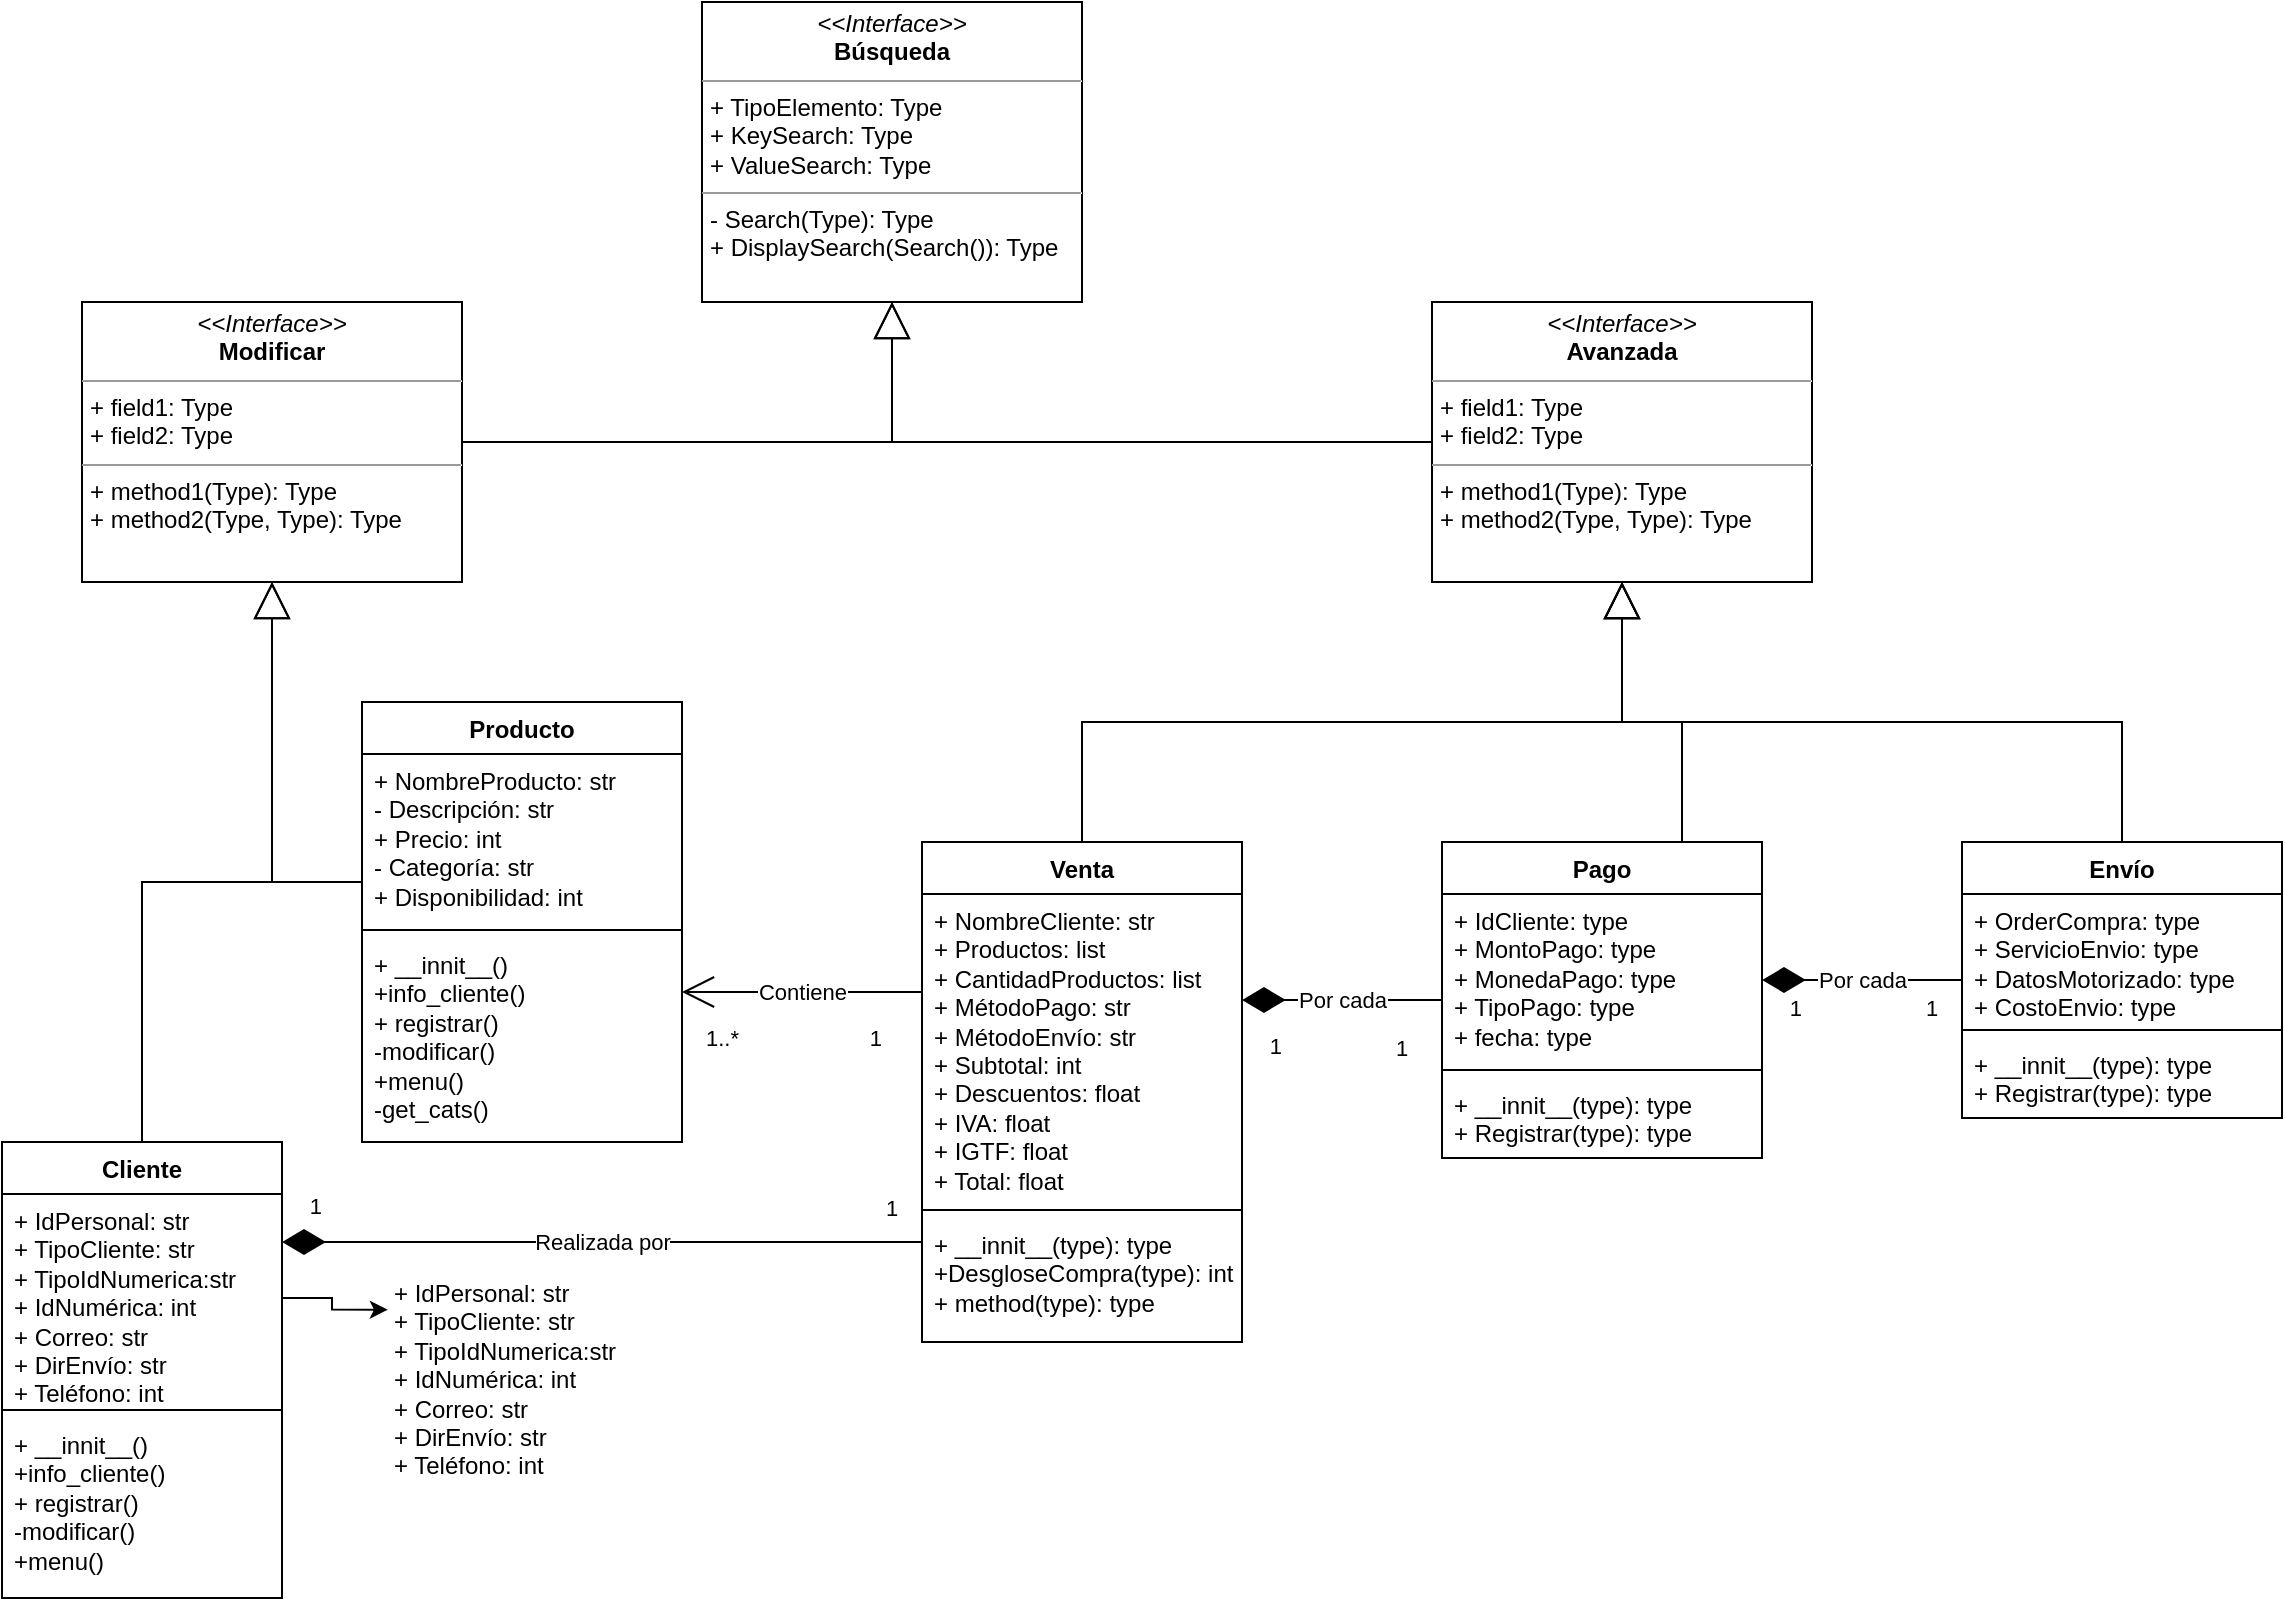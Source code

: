 <mxfile version="21.5.2" type="github">
  <diagram id="C5RBs43oDa-KdzZeNtuy" name="Page-1">
    <mxGraphModel dx="980" dy="534" grid="1" gridSize="10" guides="1" tooltips="1" connect="1" arrows="1" fold="1" page="1" pageScale="1" pageWidth="1169" pageHeight="827" math="0" shadow="0">
      <root>
        <mxCell id="WIyWlLk6GJQsqaUBKTNV-0" />
        <mxCell id="WIyWlLk6GJQsqaUBKTNV-1" parent="WIyWlLk6GJQsqaUBKTNV-0" />
        <mxCell id="B3_MCuhh_yEYDU53H7Zv-0" value="Producto" style="swimlane;fontStyle=1;align=center;verticalAlign=top;childLayout=stackLayout;horizontal=1;startSize=26;horizontalStack=0;resizeParent=1;resizeParentMax=0;resizeLast=0;collapsible=1;marginBottom=0;whiteSpace=wrap;html=1;rounded=0;" parent="WIyWlLk6GJQsqaUBKTNV-1" vertex="1">
          <mxGeometry x="200" y="360" width="160" height="220" as="geometry" />
        </mxCell>
        <mxCell id="B3_MCuhh_yEYDU53H7Zv-1" value="+ NombreProducto: str&lt;br&gt;- Descripción: str&lt;br&gt;+ Precio: int&lt;br&gt;- Categoría: str&lt;br&gt;+ Disponibilidad: int" style="text;strokeColor=none;fillColor=none;align=left;verticalAlign=top;spacingLeft=4;spacingRight=4;overflow=hidden;rotatable=0;points=[[0,0.5],[1,0.5]];portConstraint=eastwest;whiteSpace=wrap;html=1;rounded=0;" parent="B3_MCuhh_yEYDU53H7Zv-0" vertex="1">
          <mxGeometry y="26" width="160" height="84" as="geometry" />
        </mxCell>
        <mxCell id="B3_MCuhh_yEYDU53H7Zv-2" value="" style="line;strokeWidth=1;fillColor=none;align=left;verticalAlign=middle;spacingTop=-1;spacingLeft=3;spacingRight=3;rotatable=0;labelPosition=right;points=[];portConstraint=eastwest;strokeColor=inherit;rounded=0;" parent="B3_MCuhh_yEYDU53H7Zv-0" vertex="1">
          <mxGeometry y="110" width="160" height="8" as="geometry" />
        </mxCell>
        <mxCell id="B3_MCuhh_yEYDU53H7Zv-3" value="+ __innit__()&lt;br style=&quot;border-color: var(--border-color);&quot;&gt;+info_cliente()&lt;br style=&quot;border-color: var(--border-color);&quot;&gt;+ registrar()&lt;br style=&quot;border-color: var(--border-color);&quot;&gt;-modificar()&lt;br style=&quot;border-color: var(--border-color);&quot;&gt;+menu()&lt;br&gt;-get_cats()" style="text;strokeColor=none;fillColor=none;align=left;verticalAlign=top;spacingLeft=4;spacingRight=4;overflow=hidden;rotatable=0;points=[[0,0.5],[1,0.5]];portConstraint=eastwest;whiteSpace=wrap;html=1;rounded=0;" parent="B3_MCuhh_yEYDU53H7Zv-0" vertex="1">
          <mxGeometry y="118" width="160" height="102" as="geometry" />
        </mxCell>
        <mxCell id="B3_MCuhh_yEYDU53H7Zv-8" value="Cliente" style="swimlane;fontStyle=1;align=center;verticalAlign=top;childLayout=stackLayout;horizontal=1;startSize=26;horizontalStack=0;resizeParent=1;resizeParentMax=0;resizeLast=0;collapsible=1;marginBottom=0;whiteSpace=wrap;html=1;rounded=0;" parent="WIyWlLk6GJQsqaUBKTNV-1" vertex="1">
          <mxGeometry x="20" y="580" width="140" height="228" as="geometry" />
        </mxCell>
        <mxCell id="B3_MCuhh_yEYDU53H7Zv-9" value="+ IdPersonal: str&lt;br&gt;+ TipoCliente: str&lt;br&gt;+ TipoIdNumerica:str&lt;br&gt;+ IdNumérica: int&lt;br&gt;+ Correo: str&lt;br&gt;+ DirEnvío: str&lt;br&gt;+ Teléfono: int" style="text;strokeColor=none;fillColor=none;align=left;verticalAlign=top;spacingLeft=4;spacingRight=4;overflow=hidden;rotatable=0;points=[[0,0.5],[1,0.5]];portConstraint=eastwest;whiteSpace=wrap;html=1;rounded=0;" parent="B3_MCuhh_yEYDU53H7Zv-8" vertex="1">
          <mxGeometry y="26" width="140" height="104" as="geometry" />
        </mxCell>
        <mxCell id="B3_MCuhh_yEYDU53H7Zv-10" value="" style="line;strokeWidth=1;fillColor=none;align=left;verticalAlign=middle;spacingTop=-1;spacingLeft=3;spacingRight=3;rotatable=0;labelPosition=right;points=[];portConstraint=eastwest;strokeColor=inherit;rounded=0;" parent="B3_MCuhh_yEYDU53H7Zv-8" vertex="1">
          <mxGeometry y="130" width="140" height="8" as="geometry" />
        </mxCell>
        <mxCell id="B3_MCuhh_yEYDU53H7Zv-11" value="+ __innit__()&lt;br&gt;+info_cliente()&lt;br style=&quot;border-color: var(--border-color);&quot;&gt;+ registrar()&lt;br&gt;-modificar()&lt;br&gt;+menu()" style="text;strokeColor=none;fillColor=none;align=left;verticalAlign=top;spacingLeft=4;spacingRight=4;overflow=hidden;rotatable=0;points=[[0,0.5],[1,0.5]];portConstraint=eastwest;whiteSpace=wrap;html=1;rounded=0;" parent="B3_MCuhh_yEYDU53H7Zv-8" vertex="1">
          <mxGeometry y="138" width="140" height="90" as="geometry" />
        </mxCell>
        <mxCell id="B3_MCuhh_yEYDU53H7Zv-12" value="Venta" style="swimlane;fontStyle=1;align=center;verticalAlign=top;childLayout=stackLayout;horizontal=1;startSize=26;horizontalStack=0;resizeParent=1;resizeParentMax=0;resizeLast=0;collapsible=1;marginBottom=0;whiteSpace=wrap;html=1;rounded=0;" parent="WIyWlLk6GJQsqaUBKTNV-1" vertex="1">
          <mxGeometry x="480" y="430" width="160" height="250" as="geometry" />
        </mxCell>
        <mxCell id="B3_MCuhh_yEYDU53H7Zv-13" value="+ NombreCliente: str&lt;br&gt;+ Productos: list&lt;br&gt;+ CantidadProductos: list&lt;br&gt;+ MétodoPago: str&lt;br&gt;+ MétodoEnvío: str&lt;br&gt;+ Subtotal: int&lt;br&gt;+ Descuentos: float&lt;br&gt;+ IVA: float&lt;br&gt;+ IGTF: float&lt;br&gt;+ Total: float" style="text;strokeColor=none;fillColor=none;align=left;verticalAlign=top;spacingLeft=4;spacingRight=4;overflow=hidden;rotatable=0;points=[[0,0.5],[1,0.5]];portConstraint=eastwest;whiteSpace=wrap;html=1;rounded=0;" parent="B3_MCuhh_yEYDU53H7Zv-12" vertex="1">
          <mxGeometry y="26" width="160" height="154" as="geometry" />
        </mxCell>
        <mxCell id="B3_MCuhh_yEYDU53H7Zv-14" value="" style="line;strokeWidth=1;fillColor=none;align=left;verticalAlign=middle;spacingTop=-1;spacingLeft=3;spacingRight=3;rotatable=0;labelPosition=right;points=[];portConstraint=eastwest;strokeColor=inherit;rounded=0;" parent="B3_MCuhh_yEYDU53H7Zv-12" vertex="1">
          <mxGeometry y="180" width="160" height="8" as="geometry" />
        </mxCell>
        <mxCell id="B3_MCuhh_yEYDU53H7Zv-15" value="+ __innit__(type): type&lt;br style=&quot;border-color: var(--border-color);&quot;&gt;+DesgloseCompra(type): int&lt;br&gt;+ method(type): type" style="text;strokeColor=none;fillColor=none;align=left;verticalAlign=top;spacingLeft=4;spacingRight=4;overflow=hidden;rotatable=0;points=[[0,0.5],[1,0.5]];portConstraint=eastwest;whiteSpace=wrap;html=1;rounded=0;" parent="B3_MCuhh_yEYDU53H7Zv-12" vertex="1">
          <mxGeometry y="188" width="160" height="62" as="geometry" />
        </mxCell>
        <mxCell id="B3_MCuhh_yEYDU53H7Zv-16" value="Pago" style="swimlane;fontStyle=1;align=center;verticalAlign=top;childLayout=stackLayout;horizontal=1;startSize=26;horizontalStack=0;resizeParent=1;resizeParentMax=0;resizeLast=0;collapsible=1;marginBottom=0;whiteSpace=wrap;html=1;rounded=0;" parent="WIyWlLk6GJQsqaUBKTNV-1" vertex="1">
          <mxGeometry x="740" y="430" width="160" height="158" as="geometry" />
        </mxCell>
        <mxCell id="B3_MCuhh_yEYDU53H7Zv-17" value="+ IdCliente: type&lt;br&gt;+ MontoPago: type&lt;br&gt;+ MonedaPago: type&lt;br&gt;+ TipoPago: type&lt;br&gt;+ fecha: type" style="text;strokeColor=none;fillColor=none;align=left;verticalAlign=top;spacingLeft=4;spacingRight=4;overflow=hidden;rotatable=0;points=[[0,0.5],[1,0.5]];portConstraint=eastwest;whiteSpace=wrap;html=1;rounded=0;" parent="B3_MCuhh_yEYDU53H7Zv-16" vertex="1">
          <mxGeometry y="26" width="160" height="84" as="geometry" />
        </mxCell>
        <mxCell id="B3_MCuhh_yEYDU53H7Zv-18" value="" style="line;strokeWidth=1;fillColor=none;align=left;verticalAlign=middle;spacingTop=-1;spacingLeft=3;spacingRight=3;rotatable=0;labelPosition=right;points=[];portConstraint=eastwest;strokeColor=inherit;rounded=0;" parent="B3_MCuhh_yEYDU53H7Zv-16" vertex="1">
          <mxGeometry y="110" width="160" height="8" as="geometry" />
        </mxCell>
        <mxCell id="B3_MCuhh_yEYDU53H7Zv-19" value="+ __innit__(type): type&lt;br style=&quot;border-color: var(--border-color);&quot;&gt;+ Registrar(type): type" style="text;strokeColor=none;fillColor=none;align=left;verticalAlign=top;spacingLeft=4;spacingRight=4;overflow=hidden;rotatable=0;points=[[0,0.5],[1,0.5]];portConstraint=eastwest;whiteSpace=wrap;html=1;rounded=0;" parent="B3_MCuhh_yEYDU53H7Zv-16" vertex="1">
          <mxGeometry y="118" width="160" height="40" as="geometry" />
        </mxCell>
        <mxCell id="B3_MCuhh_yEYDU53H7Zv-20" value="Envío" style="swimlane;fontStyle=1;align=center;verticalAlign=top;childLayout=stackLayout;horizontal=1;startSize=26;horizontalStack=0;resizeParent=1;resizeParentMax=0;resizeLast=0;collapsible=1;marginBottom=0;whiteSpace=wrap;html=1;rounded=0;" parent="WIyWlLk6GJQsqaUBKTNV-1" vertex="1">
          <mxGeometry x="1000" y="430" width="160" height="138" as="geometry" />
        </mxCell>
        <mxCell id="B3_MCuhh_yEYDU53H7Zv-21" value="+ OrderCompra: type&lt;br&gt;+ ServicioEnvio: type&lt;br&gt;+ DatosMotorizado: type&lt;br&gt;+ CostoEnvio: type" style="text;strokeColor=none;fillColor=none;align=left;verticalAlign=top;spacingLeft=4;spacingRight=4;overflow=hidden;rotatable=0;points=[[0,0.5],[1,0.5]];portConstraint=eastwest;whiteSpace=wrap;html=1;rounded=0;" parent="B3_MCuhh_yEYDU53H7Zv-20" vertex="1">
          <mxGeometry y="26" width="160" height="64" as="geometry" />
        </mxCell>
        <mxCell id="B3_MCuhh_yEYDU53H7Zv-22" value="" style="line;strokeWidth=1;fillColor=none;align=left;verticalAlign=middle;spacingTop=-1;spacingLeft=3;spacingRight=3;rotatable=0;labelPosition=right;points=[];portConstraint=eastwest;strokeColor=inherit;rounded=0;" parent="B3_MCuhh_yEYDU53H7Zv-20" vertex="1">
          <mxGeometry y="90" width="160" height="8" as="geometry" />
        </mxCell>
        <mxCell id="B3_MCuhh_yEYDU53H7Zv-23" value="+ __innit__(type): type&lt;br style=&quot;border-color: var(--border-color);&quot;&gt;+ Registrar(type): type" style="text;strokeColor=none;fillColor=none;align=left;verticalAlign=top;spacingLeft=4;spacingRight=4;overflow=hidden;rotatable=0;points=[[0,0.5],[1,0.5]];portConstraint=eastwest;whiteSpace=wrap;html=1;rounded=0;" parent="B3_MCuhh_yEYDU53H7Zv-20" vertex="1">
          <mxGeometry y="98" width="160" height="40" as="geometry" />
        </mxCell>
        <mxCell id="B3_MCuhh_yEYDU53H7Zv-28" value="Contiene" style="endArrow=none;html=1;endSize=12;startArrow=open;startSize=14;startFill=0;rounded=0;endFill=0;edgeStyle=elbowEdgeStyle;elbow=vertical;" parent="WIyWlLk6GJQsqaUBKTNV-1" source="B3_MCuhh_yEYDU53H7Zv-0" target="B3_MCuhh_yEYDU53H7Zv-12" edge="1">
          <mxGeometry relative="1" as="geometry">
            <mxPoint x="370" y="250" as="sourcePoint" />
            <mxPoint x="210" y="240" as="targetPoint" />
          </mxGeometry>
        </mxCell>
        <mxCell id="B3_MCuhh_yEYDU53H7Zv-29" value="1..*" style="edgeLabel;resizable=0;html=1;align=left;verticalAlign=top;rounded=0;" parent="B3_MCuhh_yEYDU53H7Zv-28" connectable="0" vertex="1">
          <mxGeometry x="-1" relative="1" as="geometry">
            <mxPoint x="10" y="10" as="offset" />
          </mxGeometry>
        </mxCell>
        <mxCell id="B3_MCuhh_yEYDU53H7Zv-30" value="1" style="edgeLabel;resizable=0;html=1;align=right;verticalAlign=top;rounded=0;" parent="B3_MCuhh_yEYDU53H7Zv-28" connectable="0" vertex="1">
          <mxGeometry x="1" relative="1" as="geometry">
            <mxPoint x="-20" y="10" as="offset" />
          </mxGeometry>
        </mxCell>
        <mxCell id="B3_MCuhh_yEYDU53H7Zv-32" value="Realizada por" style="endArrow=diamondThin;html=1;endSize=19;startArrow=none;startSize=14;startFill=0;rounded=0;endFill=1;edgeStyle=elbowEdgeStyle;elbow=vertical;" parent="WIyWlLk6GJQsqaUBKTNV-1" source="B3_MCuhh_yEYDU53H7Zv-12" target="B3_MCuhh_yEYDU53H7Zv-8" edge="1">
          <mxGeometry relative="1" as="geometry">
            <mxPoint x="220" y="170" as="sourcePoint" />
            <mxPoint x="274" y="250" as="targetPoint" />
          </mxGeometry>
        </mxCell>
        <mxCell id="B3_MCuhh_yEYDU53H7Zv-33" value="1" style="edgeLabel;resizable=0;html=1;align=left;verticalAlign=top;rounded=0;" parent="B3_MCuhh_yEYDU53H7Zv-32" connectable="0" vertex="1">
          <mxGeometry x="-1" relative="1" as="geometry">
            <mxPoint x="-20" y="-30" as="offset" />
          </mxGeometry>
        </mxCell>
        <mxCell id="B3_MCuhh_yEYDU53H7Zv-34" value="1" style="edgeLabel;resizable=0;html=1;align=right;verticalAlign=top;rounded=0;" parent="B3_MCuhh_yEYDU53H7Zv-32" connectable="0" vertex="1">
          <mxGeometry x="1" relative="1" as="geometry">
            <mxPoint x="20" y="-31" as="offset" />
          </mxGeometry>
        </mxCell>
        <mxCell id="BO6vHb2AmjwuJ8FlZ0Uy-1" value="Por cada" style="endArrow=diamondThin;html=1;endSize=19;startArrow=none;startSize=14;startFill=0;rounded=0;endFill=1;edgeStyle=elbowEdgeStyle;elbow=vertical;" parent="WIyWlLk6GJQsqaUBKTNV-1" source="B3_MCuhh_yEYDU53H7Zv-16" target="B3_MCuhh_yEYDU53H7Zv-12" edge="1">
          <mxGeometry relative="1" as="geometry">
            <mxPoint x="590" y="340" as="sourcePoint" />
            <mxPoint x="690" y="480" as="targetPoint" />
          </mxGeometry>
        </mxCell>
        <mxCell id="BO6vHb2AmjwuJ8FlZ0Uy-2" value="1" style="edgeLabel;resizable=0;html=1;align=left;verticalAlign=top;rounded=0;" parent="BO6vHb2AmjwuJ8FlZ0Uy-1" connectable="0" vertex="1">
          <mxGeometry x="-1" relative="1" as="geometry">
            <mxPoint x="-25" y="11" as="offset" />
          </mxGeometry>
        </mxCell>
        <mxCell id="BO6vHb2AmjwuJ8FlZ0Uy-3" value="1" style="edgeLabel;resizable=0;html=1;align=right;verticalAlign=top;rounded=0;" parent="BO6vHb2AmjwuJ8FlZ0Uy-1" connectable="0" vertex="1">
          <mxGeometry x="1" relative="1" as="geometry">
            <mxPoint x="20" y="10" as="offset" />
          </mxGeometry>
        </mxCell>
        <mxCell id="BO6vHb2AmjwuJ8FlZ0Uy-4" value="Por cada" style="endArrow=diamondThin;html=1;endSize=19;startArrow=none;startSize=14;startFill=0;rounded=0;endFill=1;edgeStyle=elbowEdgeStyle;elbow=vertical;" parent="WIyWlLk6GJQsqaUBKTNV-1" source="B3_MCuhh_yEYDU53H7Zv-20" target="B3_MCuhh_yEYDU53H7Zv-16" edge="1">
          <mxGeometry relative="1" as="geometry">
            <mxPoint x="581" y="496" as="sourcePoint" />
            <mxPoint x="480" y="266" as="targetPoint" />
          </mxGeometry>
        </mxCell>
        <mxCell id="BO6vHb2AmjwuJ8FlZ0Uy-5" value="1" style="edgeLabel;resizable=0;html=1;align=left;verticalAlign=top;rounded=0;" parent="BO6vHb2AmjwuJ8FlZ0Uy-4" connectable="0" vertex="1">
          <mxGeometry x="-1" relative="1" as="geometry">
            <mxPoint x="-20" y="1" as="offset" />
          </mxGeometry>
        </mxCell>
        <mxCell id="BO6vHb2AmjwuJ8FlZ0Uy-6" value="1" style="edgeLabel;resizable=0;html=1;align=right;verticalAlign=top;rounded=0;" parent="BO6vHb2AmjwuJ8FlZ0Uy-4" connectable="0" vertex="1">
          <mxGeometry x="1" relative="1" as="geometry">
            <mxPoint x="20" y="1" as="offset" />
          </mxGeometry>
        </mxCell>
        <mxCell id="BO6vHb2AmjwuJ8FlZ0Uy-7" value="&lt;p style=&quot;margin:0px;margin-top:4px;text-align:center;&quot;&gt;&lt;i&gt;&amp;lt;&amp;lt;Interface&amp;gt;&amp;gt;&lt;/i&gt;&lt;br&gt;&lt;b&gt;Búsqueda&lt;/b&gt;&lt;/p&gt;&lt;hr size=&quot;1&quot;&gt;&lt;p style=&quot;margin:0px;margin-left:4px;&quot;&gt;+ TipoElemento: Type&lt;br&gt;+ KeySearch: Type&lt;/p&gt;&lt;p style=&quot;margin:0px;margin-left:4px;&quot;&gt;+ ValueSearch: Type&lt;/p&gt;&lt;hr size=&quot;1&quot;&gt;&lt;p style=&quot;margin:0px;margin-left:4px;&quot;&gt;- Search(Type): Type&lt;br&gt;+ DisplaySearch(Search()): Type&lt;/p&gt;" style="verticalAlign=top;align=left;overflow=fill;fontSize=12;fontFamily=Helvetica;html=1;whiteSpace=wrap;" parent="WIyWlLk6GJQsqaUBKTNV-1" vertex="1">
          <mxGeometry x="370" y="10" width="190" height="150" as="geometry" />
        </mxCell>
        <mxCell id="wiMIh-2JfZP-Tpztm4kt-0" value="&lt;p style=&quot;margin:0px;margin-top:4px;text-align:center;&quot;&gt;&lt;i&gt;&amp;lt;&amp;lt;Interface&amp;gt;&amp;gt;&lt;/i&gt;&lt;br&gt;&lt;b&gt;Modificar&lt;/b&gt;&lt;/p&gt;&lt;hr size=&quot;1&quot;&gt;&lt;p style=&quot;margin:0px;margin-left:4px;&quot;&gt;+ field1: Type&lt;br&gt;+ field2: Type&lt;/p&gt;&lt;hr size=&quot;1&quot;&gt;&lt;p style=&quot;margin:0px;margin-left:4px;&quot;&gt;+ method1(Type): Type&lt;br&gt;+ method2(Type, Type): Type&lt;/p&gt;" style="verticalAlign=top;align=left;overflow=fill;fontSize=12;fontFamily=Helvetica;html=1;whiteSpace=wrap;" parent="WIyWlLk6GJQsqaUBKTNV-1" vertex="1">
          <mxGeometry x="60" y="160" width="190" height="140" as="geometry" />
        </mxCell>
        <mxCell id="wiMIh-2JfZP-Tpztm4kt-1" value="&lt;p style=&quot;margin:0px;margin-top:4px;text-align:center;&quot;&gt;&lt;i&gt;&amp;lt;&amp;lt;Interface&amp;gt;&amp;gt;&lt;/i&gt;&lt;br&gt;&lt;b&gt;Avanzada&lt;/b&gt;&lt;/p&gt;&lt;hr size=&quot;1&quot;&gt;&lt;p style=&quot;margin:0px;margin-left:4px;&quot;&gt;+ field1: Type&lt;br&gt;+ field2: Type&lt;/p&gt;&lt;hr size=&quot;1&quot;&gt;&lt;p style=&quot;margin:0px;margin-left:4px;&quot;&gt;+ method1(Type): Type&lt;br&gt;+ method2(Type, Type): Type&lt;/p&gt;" style="verticalAlign=top;align=left;overflow=fill;fontSize=12;fontFamily=Helvetica;html=1;whiteSpace=wrap;" parent="WIyWlLk6GJQsqaUBKTNV-1" vertex="1">
          <mxGeometry x="735" y="160" width="190" height="140" as="geometry" />
        </mxCell>
        <mxCell id="wiMIh-2JfZP-Tpztm4kt-2" value="" style="endArrow=block;endSize=16;endFill=0;html=1;rounded=0;targetPerimeterSpacing=0;sourcePerimeterSpacing=0;startSize=6;entryX=0.5;entryY=1;entryDx=0;entryDy=0;exitX=0;exitY=0.5;exitDx=0;exitDy=0;edgeStyle=elbowEdgeStyle;elbow=vertical;" parent="WIyWlLk6GJQsqaUBKTNV-1" source="wiMIh-2JfZP-Tpztm4kt-1" target="BO6vHb2AmjwuJ8FlZ0Uy-7" edge="1">
          <mxGeometry width="160" relative="1" as="geometry">
            <mxPoint x="393.57" y="310" as="sourcePoint" />
            <mxPoint x="396.427" y="210" as="targetPoint" />
            <Array as="points">
              <mxPoint x="465" y="230" />
            </Array>
          </mxGeometry>
        </mxCell>
        <mxCell id="wiMIh-2JfZP-Tpztm4kt-5" value="" style="endArrow=block;endSize=16;endFill=0;html=1;rounded=0;targetPerimeterSpacing=0;sourcePerimeterSpacing=0;startSize=6;movable=1;resizable=1;rotatable=1;deletable=1;editable=1;locked=0;connectable=1;strokeColor=default;shadow=0;entryX=0.5;entryY=1;entryDx=0;entryDy=0;exitX=1;exitY=0.5;exitDx=0;exitDy=0;edgeStyle=elbowEdgeStyle;elbow=vertical;" parent="WIyWlLk6GJQsqaUBKTNV-1" source="wiMIh-2JfZP-Tpztm4kt-0" target="BO6vHb2AmjwuJ8FlZ0Uy-7" edge="1">
          <mxGeometry width="160" relative="1" as="geometry">
            <mxPoint x="340" y="390" as="sourcePoint" />
            <mxPoint x="400" y="310" as="targetPoint" />
            <Array as="points">
              <mxPoint x="460" y="230" />
            </Array>
          </mxGeometry>
        </mxCell>
        <mxCell id="wiMIh-2JfZP-Tpztm4kt-11" value="" style="endArrow=block;endSize=16;endFill=0;html=1;rounded=0;targetPerimeterSpacing=0;sourcePerimeterSpacing=0;startSize=6;movable=1;resizable=1;rotatable=1;deletable=1;editable=1;locked=0;connectable=1;strokeColor=default;shadow=0;entryX=0.5;entryY=1;entryDx=0;entryDy=0;exitX=0.5;exitY=0;exitDx=0;exitDy=0;edgeStyle=elbowEdgeStyle;elbow=vertical;" parent="WIyWlLk6GJQsqaUBKTNV-1" source="B3_MCuhh_yEYDU53H7Zv-12" target="wiMIh-2JfZP-Tpztm4kt-1" edge="1">
          <mxGeometry width="160" relative="1" as="geometry">
            <mxPoint x="640" y="340" as="sourcePoint" />
            <mxPoint x="890" y="330" as="targetPoint" />
            <Array as="points">
              <mxPoint x="830" y="370" />
            </Array>
          </mxGeometry>
        </mxCell>
        <mxCell id="wiMIh-2JfZP-Tpztm4kt-12" value="" style="endArrow=block;endSize=16;endFill=0;html=1;rounded=0;targetPerimeterSpacing=0;sourcePerimeterSpacing=0;startSize=6;movable=1;resizable=1;rotatable=1;deletable=1;editable=1;locked=0;connectable=1;strokeColor=default;shadow=0;entryX=0.5;entryY=1;entryDx=0;entryDy=0;edgeStyle=elbowEdgeStyle;elbow=vertical;" parent="WIyWlLk6GJQsqaUBKTNV-1" source="B3_MCuhh_yEYDU53H7Zv-16" target="wiMIh-2JfZP-Tpztm4kt-1" edge="1">
          <mxGeometry width="160" relative="1" as="geometry">
            <mxPoint x="610" y="410" as="sourcePoint" />
            <mxPoint x="870" y="340" as="targetPoint" />
            <Array as="points">
              <mxPoint x="860" y="370" />
            </Array>
          </mxGeometry>
        </mxCell>
        <mxCell id="wiMIh-2JfZP-Tpztm4kt-13" value="" style="endArrow=block;endSize=16;endFill=0;html=1;rounded=0;targetPerimeterSpacing=0;sourcePerimeterSpacing=0;startSize=6;movable=1;resizable=1;rotatable=1;deletable=1;editable=1;locked=0;connectable=1;strokeColor=default;shadow=0;entryX=0.5;entryY=1;entryDx=0;entryDy=0;edgeStyle=elbowEdgeStyle;elbow=vertical;" parent="WIyWlLk6GJQsqaUBKTNV-1" source="B3_MCuhh_yEYDU53H7Zv-20" target="wiMIh-2JfZP-Tpztm4kt-1" edge="1">
          <mxGeometry width="160" relative="1" as="geometry">
            <mxPoint x="840" y="440" as="sourcePoint" />
            <mxPoint x="910" y="330" as="targetPoint" />
            <Array as="points">
              <mxPoint x="830" y="370" />
            </Array>
          </mxGeometry>
        </mxCell>
        <mxCell id="wiMIh-2JfZP-Tpztm4kt-14" value="" style="endArrow=block;endSize=16;endFill=0;html=1;rounded=0;targetPerimeterSpacing=0;sourcePerimeterSpacing=0;startSize=6;movable=1;resizable=1;rotatable=1;deletable=1;editable=1;locked=0;connectable=1;strokeColor=default;shadow=0;elbow=vertical;entryX=0.5;entryY=1;entryDx=0;entryDy=0;exitX=0.5;exitY=0;exitDx=0;exitDy=0;edgeStyle=elbowEdgeStyle;" parent="WIyWlLk6GJQsqaUBKTNV-1" source="B3_MCuhh_yEYDU53H7Zv-8" target="wiMIh-2JfZP-Tpztm4kt-0" edge="1">
          <mxGeometry width="160" relative="1" as="geometry">
            <mxPoint x="570" y="370" as="sourcePoint" />
            <mxPoint x="500" y="300" as="targetPoint" />
            <Array as="points">
              <mxPoint x="150" y="450" />
            </Array>
          </mxGeometry>
        </mxCell>
        <mxCell id="wiMIh-2JfZP-Tpztm4kt-15" value="" style="endArrow=block;endSize=16;endFill=0;html=1;rounded=0;targetPerimeterSpacing=0;sourcePerimeterSpacing=0;startSize=6;movable=1;resizable=1;rotatable=1;deletable=1;editable=1;locked=0;connectable=1;strokeColor=default;shadow=0;elbow=vertical;entryX=0.5;entryY=1;entryDx=0;entryDy=0;edgeStyle=elbowEdgeStyle;" parent="WIyWlLk6GJQsqaUBKTNV-1" source="B3_MCuhh_yEYDU53H7Zv-0" target="wiMIh-2JfZP-Tpztm4kt-0" edge="1">
          <mxGeometry width="160" relative="1" as="geometry">
            <mxPoint x="150" y="620" as="sourcePoint" />
            <mxPoint x="165" y="310" as="targetPoint" />
            <Array as="points">
              <mxPoint x="110" y="450" />
            </Array>
          </mxGeometry>
        </mxCell>
        <mxCell id="r4VkA0C6aDcxrOjHeQfj-1" value="+ IdPersonal: str&lt;br&gt;+ TipoCliente: str&lt;br&gt;+ TipoIdNumerica:str&lt;br&gt;+ IdNumérica: int&lt;br&gt;+ Correo: str&lt;br&gt;+ DirEnvío: str&lt;br&gt;+ Teléfono: int&lt;br&gt;+l_TiposCliente:list&lt;br&gt;+l_TiposIdNumerica:list" style="text;strokeColor=none;fillColor=none;align=left;verticalAlign=top;spacingLeft=4;spacingRight=4;overflow=hidden;rotatable=0;points=[[0,0.5],[1,0.5]];portConstraint=eastwest;whiteSpace=wrap;html=1;rounded=0;" vertex="1" parent="WIyWlLk6GJQsqaUBKTNV-1">
          <mxGeometry x="210" y="642" width="140" height="104" as="geometry" />
        </mxCell>
        <mxCell id="r4VkA0C6aDcxrOjHeQfj-3" style="edgeStyle=orthogonalEdgeStyle;rounded=0;orthogonalLoop=1;jettySize=auto;html=1;entryX=0.021;entryY=0.21;entryDx=0;entryDy=0;entryPerimeter=0;" edge="1" parent="WIyWlLk6GJQsqaUBKTNV-1" source="B3_MCuhh_yEYDU53H7Zv-9" target="r4VkA0C6aDcxrOjHeQfj-1">
          <mxGeometry relative="1" as="geometry" />
        </mxCell>
      </root>
    </mxGraphModel>
  </diagram>
</mxfile>
